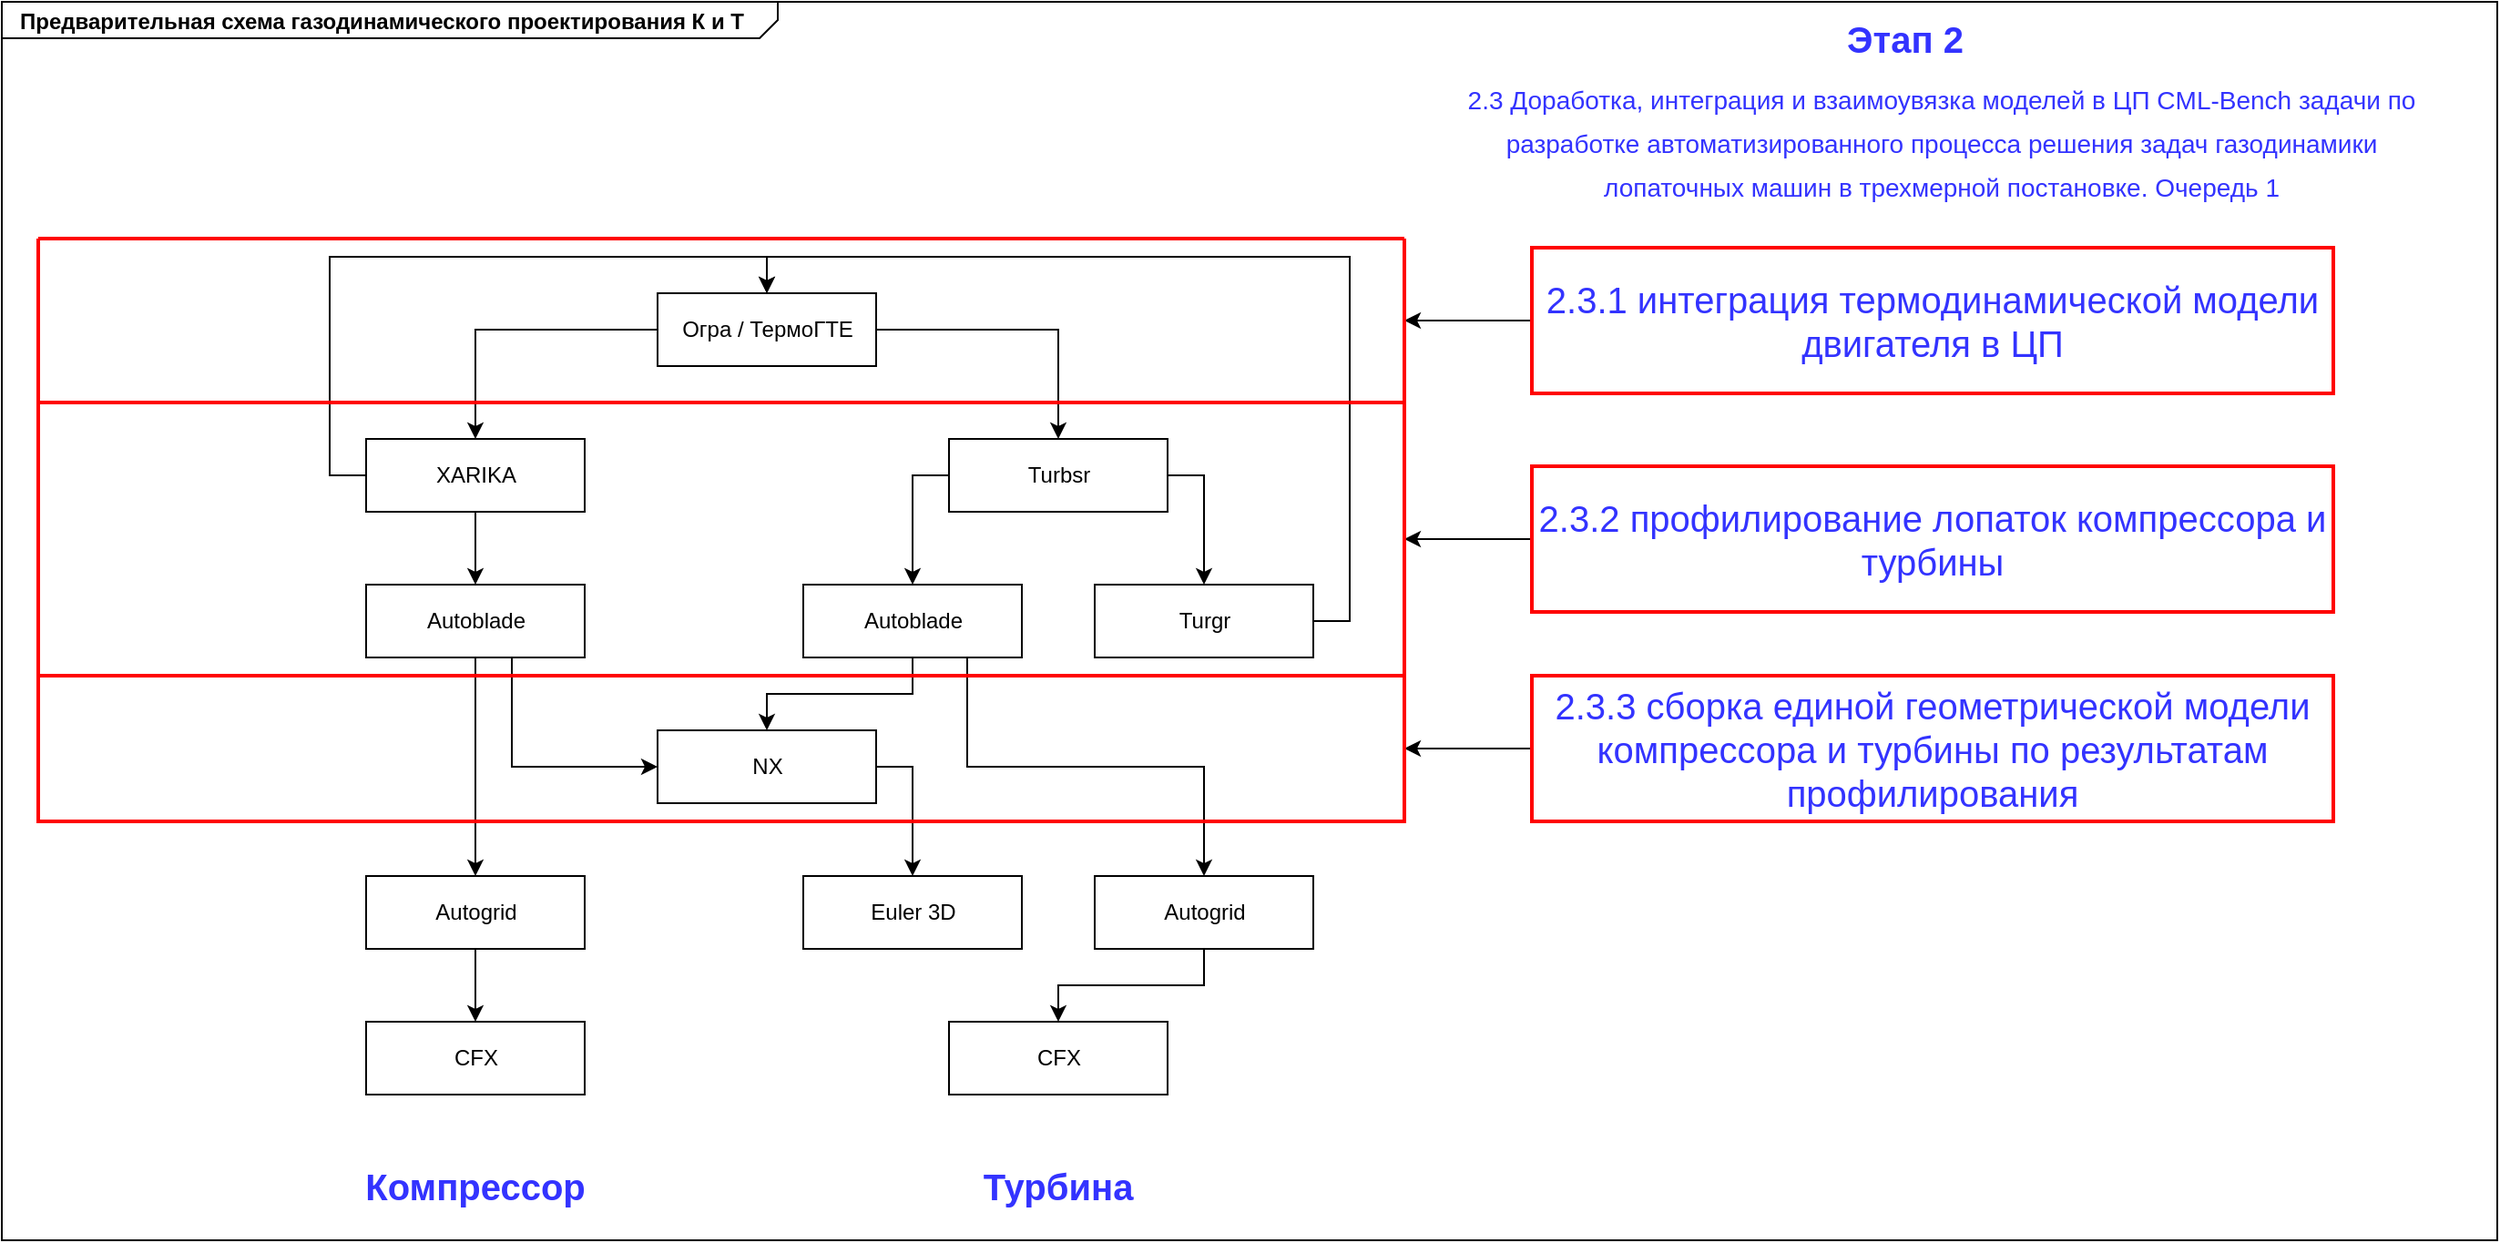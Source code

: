 <mxfile version="15.0.2" type="github">
  <diagram name="Page-1" id="929967ad-93f9-6ef4-fab6-5d389245f69c">
    <mxGraphModel dx="1422" dy="705" grid="1" gridSize="10" guides="1" tooltips="1" connect="1" arrows="1" fold="1" page="1" pageScale="1.5" pageWidth="1169" pageHeight="826" background="none" math="0" shadow="0">
      <root>
        <mxCell id="0" style=";html=1;" />
        <mxCell id="1" style=";html=1;" parent="0" />
        <mxCell id="1672d66443f91eb5-1" value="&lt;p style=&quot;margin: 0px ; margin-top: 4px ; margin-left: 10px ; text-align: left&quot;&gt;&lt;b&gt;Предварительная схема газодинамического проектирования К и Т&lt;/b&gt;&lt;/p&gt;" style="html=1;strokeWidth=1;shape=mxgraph.sysml.package;html=1;overflow=fill;whiteSpace=wrap;fillColor=none;gradientColor=none;fontSize=12;align=center;labelX=426;" parent="1" vertex="1">
          <mxGeometry x="360" y="200" width="1370" height="680" as="geometry" />
        </mxCell>
        <mxCell id="3rrWbV74bHChu7SR7OBz-15" style="edgeStyle=orthogonalEdgeStyle;rounded=0;orthogonalLoop=1;jettySize=auto;html=1;exitX=0;exitY=0.5;exitDx=0;exitDy=0;entryX=0.5;entryY=0;entryDx=0;entryDy=0;" edge="1" parent="1" source="3rrWbV74bHChu7SR7OBz-1" target="3rrWbV74bHChu7SR7OBz-9">
          <mxGeometry relative="1" as="geometry" />
        </mxCell>
        <mxCell id="3rrWbV74bHChu7SR7OBz-20" style="edgeStyle=orthogonalEdgeStyle;rounded=0;orthogonalLoop=1;jettySize=auto;html=1;exitX=1;exitY=0.5;exitDx=0;exitDy=0;entryX=0.5;entryY=0;entryDx=0;entryDy=0;" edge="1" parent="1" source="3rrWbV74bHChu7SR7OBz-1" target="3rrWbV74bHChu7SR7OBz-2">
          <mxGeometry relative="1" as="geometry" />
        </mxCell>
        <mxCell id="3rrWbV74bHChu7SR7OBz-22" style="edgeStyle=orthogonalEdgeStyle;rounded=0;orthogonalLoop=1;jettySize=auto;html=1;exitX=1;exitY=0.5;exitDx=0;exitDy=0;entryX=0.5;entryY=0;entryDx=0;entryDy=0;" edge="1" parent="1" source="3rrWbV74bHChu7SR7OBz-3" target="3rrWbV74bHChu7SR7OBz-1">
          <mxGeometry relative="1" as="geometry" />
        </mxCell>
        <mxCell id="3rrWbV74bHChu7SR7OBz-25" style="edgeStyle=orthogonalEdgeStyle;rounded=0;orthogonalLoop=1;jettySize=auto;html=1;exitX=0.5;exitY=1;exitDx=0;exitDy=0;entryX=0.5;entryY=0;entryDx=0;entryDy=0;" edge="1" parent="1" source="3rrWbV74bHChu7SR7OBz-4" target="3rrWbV74bHChu7SR7OBz-5">
          <mxGeometry relative="1" as="geometry" />
        </mxCell>
        <mxCell id="3rrWbV74bHChu7SR7OBz-26" style="edgeStyle=orthogonalEdgeStyle;rounded=0;orthogonalLoop=1;jettySize=auto;html=1;exitX=0.5;exitY=1;exitDx=0;exitDy=0;entryX=0.5;entryY=0;entryDx=0;entryDy=0;" edge="1" parent="1" source="3rrWbV74bHChu7SR7OBz-4" target="3rrWbV74bHChu7SR7OBz-7">
          <mxGeometry relative="1" as="geometry">
            <Array as="points">
              <mxPoint x="890" y="560" />
              <mxPoint x="890" y="620" />
              <mxPoint x="1020" y="620" />
            </Array>
          </mxGeometry>
        </mxCell>
        <mxCell id="3rrWbV74bHChu7SR7OBz-27" style="edgeStyle=orthogonalEdgeStyle;rounded=0;orthogonalLoop=1;jettySize=auto;html=1;exitX=1;exitY=0.5;exitDx=0;exitDy=0;entryX=0.5;entryY=0;entryDx=0;entryDy=0;" edge="1" parent="1" source="3rrWbV74bHChu7SR7OBz-5" target="3rrWbV74bHChu7SR7OBz-6">
          <mxGeometry relative="1" as="geometry" />
        </mxCell>
        <mxCell id="3rrWbV74bHChu7SR7OBz-6" value="Euler 3D" style="html=1;" vertex="1" parent="1">
          <mxGeometry x="800" y="680" width="120" height="40" as="geometry" />
        </mxCell>
        <mxCell id="3rrWbV74bHChu7SR7OBz-28" style="edgeStyle=orthogonalEdgeStyle;rounded=0;orthogonalLoop=1;jettySize=auto;html=1;exitX=0.5;exitY=1;exitDx=0;exitDy=0;entryX=0.5;entryY=0;entryDx=0;entryDy=0;" edge="1" parent="1" source="3rrWbV74bHChu7SR7OBz-7" target="3rrWbV74bHChu7SR7OBz-8">
          <mxGeometry relative="1" as="geometry" />
        </mxCell>
        <mxCell id="3rrWbV74bHChu7SR7OBz-7" value="Autogrid" style="html=1;" vertex="1" parent="1">
          <mxGeometry x="960" y="680" width="120" height="40" as="geometry" />
        </mxCell>
        <mxCell id="3rrWbV74bHChu7SR7OBz-8" value="CFX" style="html=1;" vertex="1" parent="1">
          <mxGeometry x="880" y="760" width="120" height="40" as="geometry" />
        </mxCell>
        <mxCell id="3rrWbV74bHChu7SR7OBz-23" style="edgeStyle=orthogonalEdgeStyle;rounded=0;orthogonalLoop=1;jettySize=auto;html=1;exitX=0;exitY=0.5;exitDx=0;exitDy=0;entryX=0.5;entryY=0;entryDx=0;entryDy=0;" edge="1" parent="1" source="3rrWbV74bHChu7SR7OBz-9" target="3rrWbV74bHChu7SR7OBz-1">
          <mxGeometry relative="1" as="geometry" />
        </mxCell>
        <mxCell id="3rrWbV74bHChu7SR7OBz-17" style="edgeStyle=orthogonalEdgeStyle;rounded=0;orthogonalLoop=1;jettySize=auto;html=1;exitX=0.5;exitY=1;exitDx=0;exitDy=0;entryX=0.5;entryY=0;entryDx=0;entryDy=0;" edge="1" parent="1" source="3rrWbV74bHChu7SR7OBz-11" target="3rrWbV74bHChu7SR7OBz-13">
          <mxGeometry relative="1" as="geometry" />
        </mxCell>
        <mxCell id="3rrWbV74bHChu7SR7OBz-53" style="edgeStyle=orthogonalEdgeStyle;rounded=0;orthogonalLoop=1;jettySize=auto;html=1;exitX=0.5;exitY=1;exitDx=0;exitDy=0;entryX=0;entryY=0.5;entryDx=0;entryDy=0;fontSize=20;fontColor=#3333FF;" edge="1" parent="1" source="3rrWbV74bHChu7SR7OBz-11" target="3rrWbV74bHChu7SR7OBz-5">
          <mxGeometry relative="1" as="geometry">
            <Array as="points">
              <mxPoint x="640" y="560" />
              <mxPoint x="640" y="620" />
            </Array>
          </mxGeometry>
        </mxCell>
        <mxCell id="3rrWbV74bHChu7SR7OBz-19" style="edgeStyle=orthogonalEdgeStyle;rounded=0;orthogonalLoop=1;jettySize=auto;html=1;exitX=0.5;exitY=1;exitDx=0;exitDy=0;entryX=0.5;entryY=0;entryDx=0;entryDy=0;" edge="1" parent="1" source="3rrWbV74bHChu7SR7OBz-13" target="3rrWbV74bHChu7SR7OBz-14">
          <mxGeometry relative="1" as="geometry" />
        </mxCell>
        <mxCell id="3rrWbV74bHChu7SR7OBz-13" value="Autogrid" style="html=1;" vertex="1" parent="1">
          <mxGeometry x="560" y="680" width="120" height="40" as="geometry" />
        </mxCell>
        <mxCell id="3rrWbV74bHChu7SR7OBz-14" value="CFX" style="html=1;" vertex="1" parent="1">
          <mxGeometry x="560" y="760" width="120" height="40" as="geometry" />
        </mxCell>
        <mxCell id="3rrWbV74bHChu7SR7OBz-29" value="Компрессор" style="text;html=1;strokeColor=none;fillColor=none;align=center;verticalAlign=middle;whiteSpace=wrap;rounded=0;fontSize=20;fontStyle=1;fontColor=#3333FF;" vertex="1" parent="1">
          <mxGeometry x="600" y="840" width="40" height="20" as="geometry" />
        </mxCell>
        <mxCell id="3rrWbV74bHChu7SR7OBz-30" value="Турбина" style="text;html=1;strokeColor=none;fillColor=none;align=center;verticalAlign=middle;whiteSpace=wrap;rounded=0;fontSize=20;fontStyle=1;fontColor=#3333FF;" vertex="1" parent="1">
          <mxGeometry x="920" y="840" width="40" height="20" as="geometry" />
        </mxCell>
        <mxCell id="3rrWbV74bHChu7SR7OBz-38" value="&lt;font style=&quot;font-size: 14px&quot;&gt;2.3 Доработка, интеграция и взаимоувязка моделей в ЦП CML-Bench задачи по разработке автоматизированного процесса решения задач газодинамики лопаточных машин в трехмерной постановке. Очередь 1&lt;/font&gt;" style="text;whiteSpace=wrap;html=1;fontSize=20;fontColor=#3333FF;verticalAlign=middle;align=center;" vertex="1" parent="1">
          <mxGeometry x="1150" y="230" width="550" height="90" as="geometry" />
        </mxCell>
        <mxCell id="3rrWbV74bHChu7SR7OBz-52" style="edgeStyle=orthogonalEdgeStyle;rounded=0;orthogonalLoop=1;jettySize=auto;html=1;exitX=0;exitY=0.5;exitDx=0;exitDy=0;entryX=1;entryY=0.5;entryDx=0;entryDy=0;fontSize=20;fontColor=#3333FF;" edge="1" parent="1" source="3rrWbV74bHChu7SR7OBz-39" target="3rrWbV74bHChu7SR7OBz-49">
          <mxGeometry relative="1" as="geometry" />
        </mxCell>
        <mxCell id="3rrWbV74bHChu7SR7OBz-39" value="2.3.1 интеграция термодинамической модели двигателя в ЦП" style="text;whiteSpace=wrap;html=1;fontSize=20;fontColor=#3333FF;align=center;verticalAlign=middle;strokeWidth=2;strokeColor=#FF0000;" vertex="1" parent="1">
          <mxGeometry x="1200" y="335" width="440" height="80" as="geometry" />
        </mxCell>
        <mxCell id="3rrWbV74bHChu7SR7OBz-51" style="edgeStyle=orthogonalEdgeStyle;rounded=0;orthogonalLoop=1;jettySize=auto;html=1;exitX=0;exitY=0.5;exitDx=0;exitDy=0;entryX=1;entryY=0.5;entryDx=0;entryDy=0;fontSize=20;fontColor=#3333FF;" edge="1" parent="1" source="3rrWbV74bHChu7SR7OBz-42" target="3rrWbV74bHChu7SR7OBz-48">
          <mxGeometry relative="1" as="geometry" />
        </mxCell>
        <mxCell id="3rrWbV74bHChu7SR7OBz-42" value="2.3.2 профилирование лопаток компрессора и турбины" style="text;whiteSpace=wrap;html=1;fontSize=20;fontColor=#3333FF;align=center;verticalAlign=middle;strokeWidth=2;strokeColor=#FF0000;" vertex="1" parent="1">
          <mxGeometry x="1200" y="455" width="440" height="80" as="geometry" />
        </mxCell>
        <mxCell id="3rrWbV74bHChu7SR7OBz-50" style="edgeStyle=orthogonalEdgeStyle;rounded=0;orthogonalLoop=1;jettySize=auto;html=1;exitX=0;exitY=0.5;exitDx=0;exitDy=0;entryX=1;entryY=0.5;entryDx=0;entryDy=0;fontSize=20;fontColor=#3333FF;" edge="1" parent="1" source="3rrWbV74bHChu7SR7OBz-44" target="3rrWbV74bHChu7SR7OBz-47">
          <mxGeometry relative="1" as="geometry" />
        </mxCell>
        <mxCell id="3rrWbV74bHChu7SR7OBz-44" value="2.3.3 сборка единой геометрической модели компрессора и турбины по результатам профилирования" style="text;whiteSpace=wrap;html=1;fontSize=20;fontColor=#3333FF;align=center;verticalAlign=middle;strokeWidth=2;strokeColor=#FF0000;" vertex="1" parent="1">
          <mxGeometry x="1200" y="570" width="440" height="80" as="geometry" />
        </mxCell>
        <mxCell id="3rrWbV74bHChu7SR7OBz-46" value="Этап 2" style="text;html=1;strokeColor=none;fillColor=none;align=center;verticalAlign=middle;whiteSpace=wrap;rounded=0;fontSize=20;fontStyle=1;fontColor=#3333FF;" vertex="1" parent="1">
          <mxGeometry x="1370" y="210" width="70" height="20" as="geometry" />
        </mxCell>
        <mxCell id="3rrWbV74bHChu7SR7OBz-47" value="" style="swimlane;startSize=0;fontSize=20;fontColor=#3333FF;strokeColor=#FF0000;strokeWidth=2;fillColor=none;align=center;verticalAlign=middle;" vertex="1" parent="1">
          <mxGeometry x="380" y="570" width="750" height="80" as="geometry">
            <mxRectangle x="380" y="570" width="50" height="40" as="alternateBounds" />
          </mxGeometry>
        </mxCell>
        <mxCell id="3rrWbV74bHChu7SR7OBz-5" value="NX" style="html=1;" vertex="1" parent="3rrWbV74bHChu7SR7OBz-47">
          <mxGeometry x="340" y="30" width="120" height="40" as="geometry" />
        </mxCell>
        <mxCell id="3rrWbV74bHChu7SR7OBz-48" value="" style="swimlane;startSize=0;fontSize=20;fontColor=#3333FF;strokeColor=#FF0000;strokeWidth=2;fillColor=none;align=center;verticalAlign=middle;" vertex="1" parent="1">
          <mxGeometry x="380" y="420" width="750" height="150" as="geometry">
            <mxRectangle x="380" y="420" width="50" height="40" as="alternateBounds" />
          </mxGeometry>
        </mxCell>
        <mxCell id="3rrWbV74bHChu7SR7OBz-11" value="Autoblade" style="html=1;" vertex="1" parent="3rrWbV74bHChu7SR7OBz-48">
          <mxGeometry x="180" y="100" width="120" height="40" as="geometry" />
        </mxCell>
        <mxCell id="3rrWbV74bHChu7SR7OBz-9" value="XARIKA" style="html=1;" vertex="1" parent="3rrWbV74bHChu7SR7OBz-48">
          <mxGeometry x="180" y="20" width="120" height="40" as="geometry" />
        </mxCell>
        <mxCell id="3rrWbV74bHChu7SR7OBz-16" style="edgeStyle=orthogonalEdgeStyle;rounded=0;orthogonalLoop=1;jettySize=auto;html=1;exitX=0.5;exitY=1;exitDx=0;exitDy=0;entryX=0.5;entryY=0;entryDx=0;entryDy=0;" edge="1" parent="3rrWbV74bHChu7SR7OBz-48" source="3rrWbV74bHChu7SR7OBz-9" target="3rrWbV74bHChu7SR7OBz-11">
          <mxGeometry relative="1" as="geometry" />
        </mxCell>
        <mxCell id="3rrWbV74bHChu7SR7OBz-3" value="Turgr" style="html=1;" vertex="1" parent="3rrWbV74bHChu7SR7OBz-48">
          <mxGeometry x="580" y="100" width="120" height="40" as="geometry" />
        </mxCell>
        <mxCell id="3rrWbV74bHChu7SR7OBz-4" value="Autoblade" style="html=1;" vertex="1" parent="3rrWbV74bHChu7SR7OBz-48">
          <mxGeometry x="420" y="100" width="120" height="40" as="geometry" />
        </mxCell>
        <mxCell id="3rrWbV74bHChu7SR7OBz-2" value="Turbsr" style="html=1;" vertex="1" parent="3rrWbV74bHChu7SR7OBz-48">
          <mxGeometry x="500" y="20" width="120" height="40" as="geometry" />
        </mxCell>
        <mxCell id="3rrWbV74bHChu7SR7OBz-21" style="edgeStyle=orthogonalEdgeStyle;rounded=0;orthogonalLoop=1;jettySize=auto;html=1;exitX=1;exitY=0.5;exitDx=0;exitDy=0;entryX=0.5;entryY=0;entryDx=0;entryDy=0;" edge="1" parent="3rrWbV74bHChu7SR7OBz-48" source="3rrWbV74bHChu7SR7OBz-2" target="3rrWbV74bHChu7SR7OBz-3">
          <mxGeometry relative="1" as="geometry" />
        </mxCell>
        <mxCell id="3rrWbV74bHChu7SR7OBz-24" style="edgeStyle=orthogonalEdgeStyle;rounded=0;orthogonalLoop=1;jettySize=auto;html=1;exitX=0;exitY=0.5;exitDx=0;exitDy=0;entryX=0.5;entryY=0;entryDx=0;entryDy=0;" edge="1" parent="3rrWbV74bHChu7SR7OBz-48" source="3rrWbV74bHChu7SR7OBz-2" target="3rrWbV74bHChu7SR7OBz-4">
          <mxGeometry relative="1" as="geometry" />
        </mxCell>
        <mxCell id="3rrWbV74bHChu7SR7OBz-49" value="" style="swimlane;startSize=0;fontSize=20;fontColor=#3333FF;strokeColor=#FF0000;strokeWidth=2;fillColor=none;align=center;verticalAlign=middle;" vertex="1" parent="1">
          <mxGeometry x="380" y="330" width="750" height="90" as="geometry" />
        </mxCell>
        <mxCell id="3rrWbV74bHChu7SR7OBz-1" value="Огра / ТермоГТЕ" style="html=1;" vertex="1" parent="3rrWbV74bHChu7SR7OBz-49">
          <mxGeometry x="340" y="30" width="120" height="40" as="geometry" />
        </mxCell>
      </root>
    </mxGraphModel>
  </diagram>
</mxfile>
